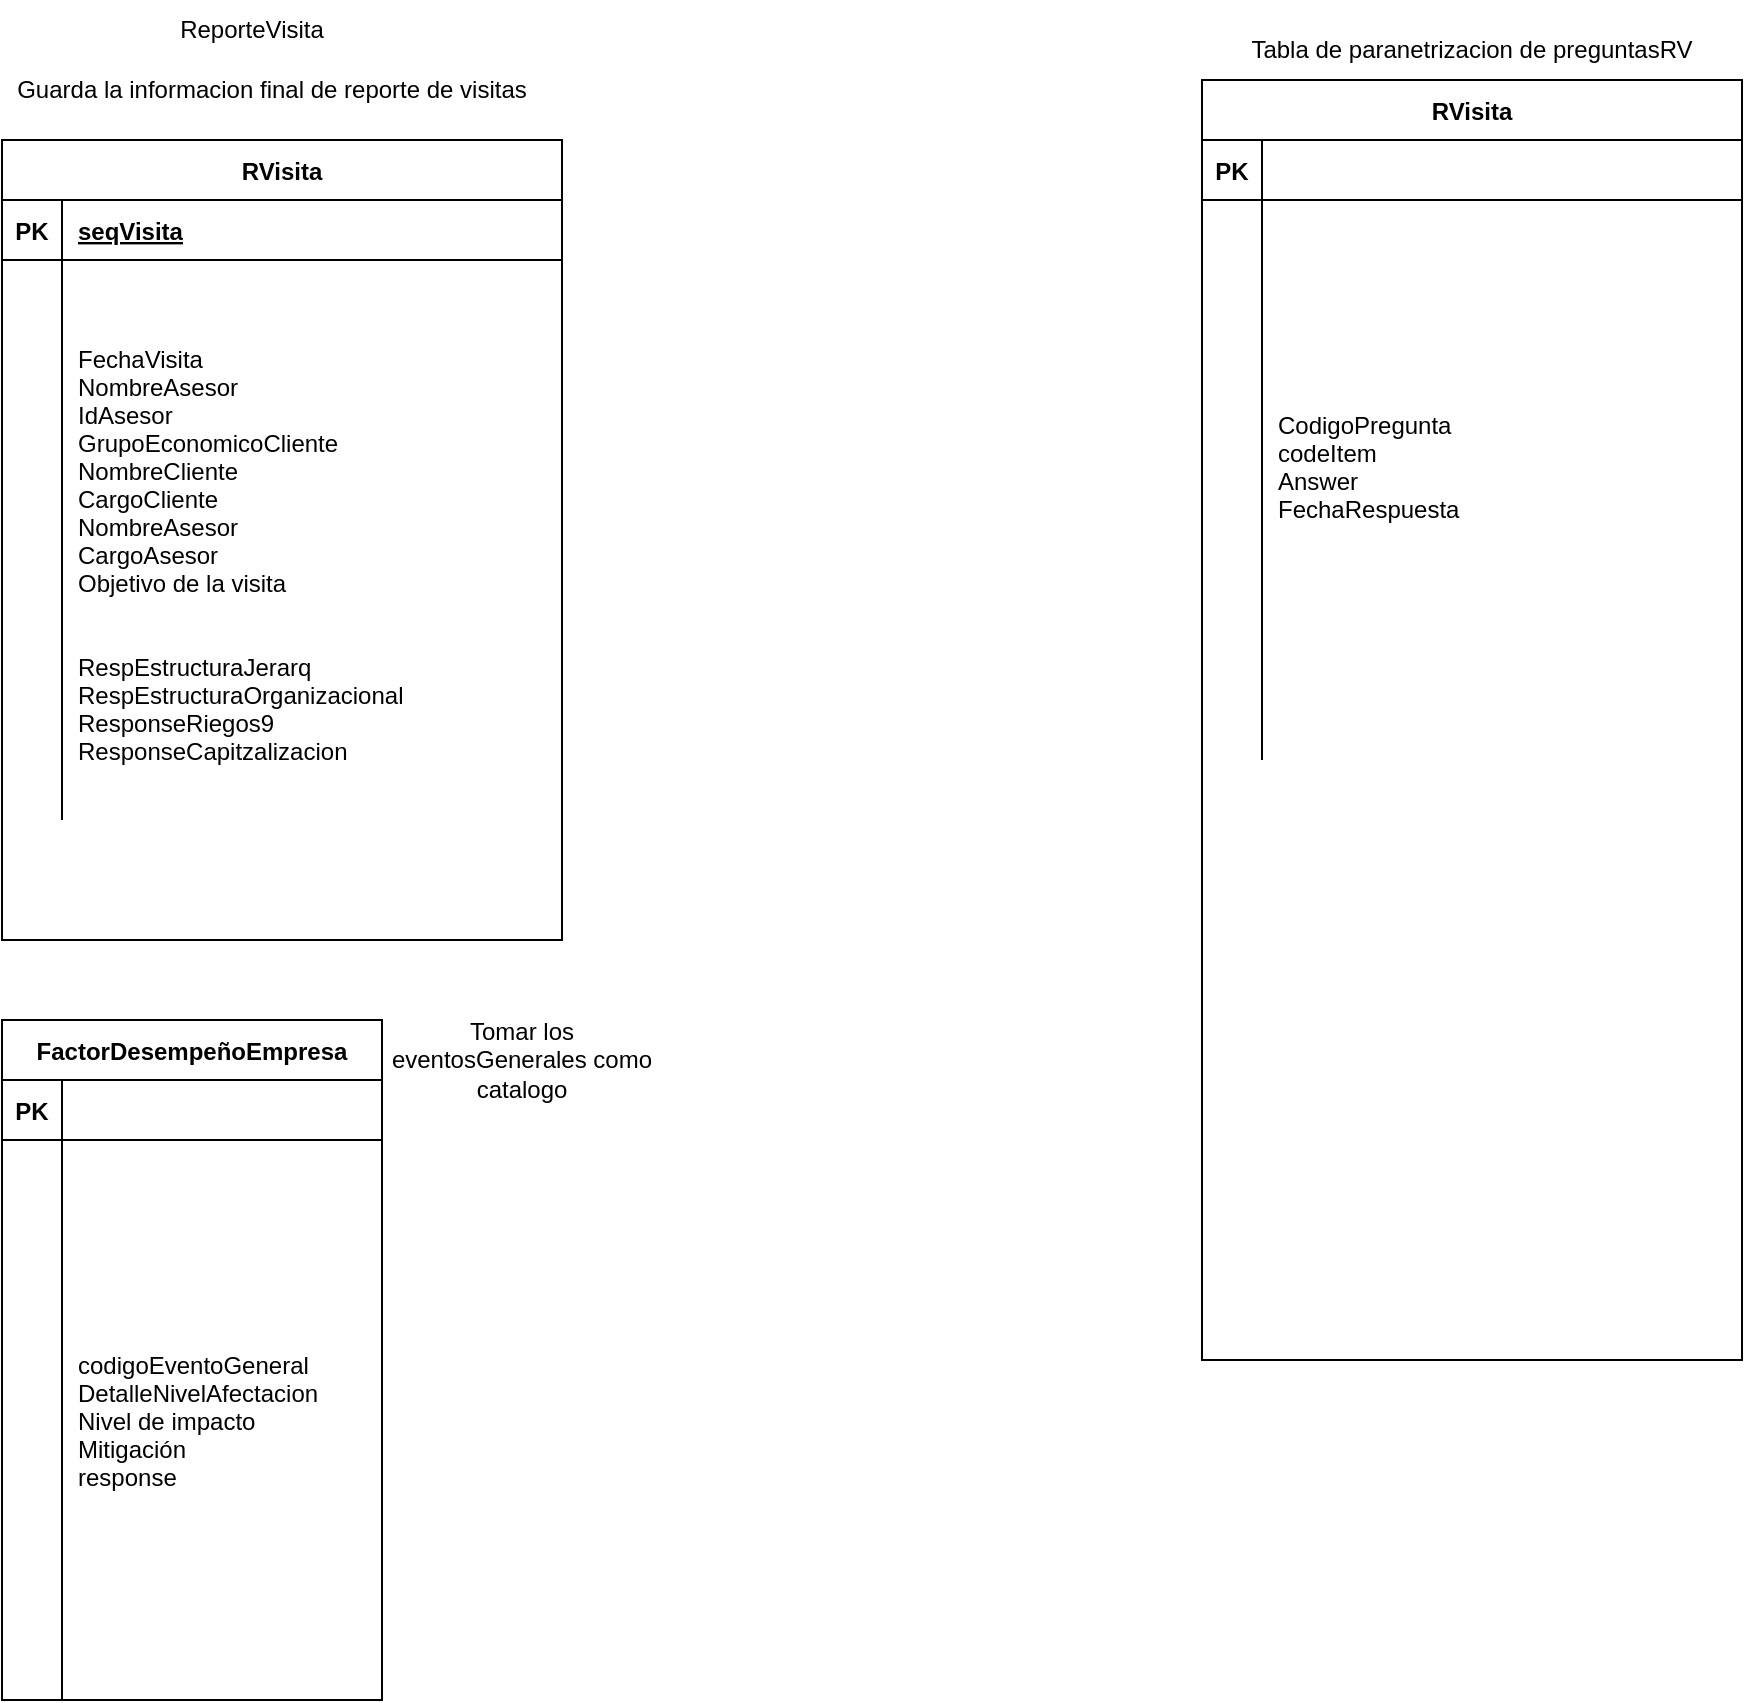 <mxfile version="24.7.14">
  <diagram id="R2lEEEUBdFMjLlhIrx00" name="Page-1">
    <mxGraphModel dx="1674" dy="746" grid="1" gridSize="10" guides="1" tooltips="1" connect="1" arrows="1" fold="1" page="1" pageScale="1" pageWidth="850" pageHeight="1100" math="0" shadow="0" extFonts="Permanent Marker^https://fonts.googleapis.com/css?family=Permanent+Marker">
      <root>
        <mxCell id="0" />
        <mxCell id="1" parent="0" />
        <mxCell id="C-vyLk0tnHw3VtMMgP7b-23" value="RVisita" style="shape=table;startSize=30;container=1;collapsible=1;childLayout=tableLayout;fixedRows=1;rowLines=0;fontStyle=1;align=center;resizeLast=1;" parent="1" vertex="1">
          <mxGeometry x="120" y="120" width="280" height="400" as="geometry" />
        </mxCell>
        <mxCell id="C-vyLk0tnHw3VtMMgP7b-24" value="" style="shape=partialRectangle;collapsible=0;dropTarget=0;pointerEvents=0;fillColor=none;points=[[0,0.5],[1,0.5]];portConstraint=eastwest;top=0;left=0;right=0;bottom=1;" parent="C-vyLk0tnHw3VtMMgP7b-23" vertex="1">
          <mxGeometry y="30" width="280" height="30" as="geometry" />
        </mxCell>
        <mxCell id="C-vyLk0tnHw3VtMMgP7b-25" value="PK" style="shape=partialRectangle;overflow=hidden;connectable=0;fillColor=none;top=0;left=0;bottom=0;right=0;fontStyle=1;" parent="C-vyLk0tnHw3VtMMgP7b-24" vertex="1">
          <mxGeometry width="30" height="30" as="geometry">
            <mxRectangle width="30" height="30" as="alternateBounds" />
          </mxGeometry>
        </mxCell>
        <mxCell id="C-vyLk0tnHw3VtMMgP7b-26" value="seqVisita" style="shape=partialRectangle;overflow=hidden;connectable=0;fillColor=none;top=0;left=0;bottom=0;right=0;align=left;spacingLeft=6;fontStyle=5;" parent="C-vyLk0tnHw3VtMMgP7b-24" vertex="1">
          <mxGeometry x="30" width="250" height="30" as="geometry">
            <mxRectangle width="250" height="30" as="alternateBounds" />
          </mxGeometry>
        </mxCell>
        <mxCell id="C-vyLk0tnHw3VtMMgP7b-27" value="" style="shape=partialRectangle;collapsible=0;dropTarget=0;pointerEvents=0;fillColor=none;points=[[0,0.5],[1,0.5]];portConstraint=eastwest;top=0;left=0;right=0;bottom=0;" parent="C-vyLk0tnHw3VtMMgP7b-23" vertex="1">
          <mxGeometry y="60" width="280" height="280" as="geometry" />
        </mxCell>
        <mxCell id="C-vyLk0tnHw3VtMMgP7b-28" value="" style="shape=partialRectangle;overflow=hidden;connectable=0;fillColor=none;top=0;left=0;bottom=0;right=0;" parent="C-vyLk0tnHw3VtMMgP7b-27" vertex="1">
          <mxGeometry width="30" height="280" as="geometry">
            <mxRectangle width="30" height="280" as="alternateBounds" />
          </mxGeometry>
        </mxCell>
        <mxCell id="C-vyLk0tnHw3VtMMgP7b-29" value="&#xa;FechaVisita&#xa;NombreAsesor&#xa;IdAsesor&#xa;GrupoEconomicoCliente&#xa;NombreCliente&#xa;CargoCliente&#xa;NombreAsesor&#xa;CargoAsesor&#xa;Objetivo de la visita&#xa;&#xa;&#xa;RespEstructuraJerarq&#xa;RespEstructuraOrganizacional&#xa;ResponseRiegos9&#xa;ResponseCapitzalizacion" style="shape=partialRectangle;overflow=hidden;connectable=0;fillColor=none;top=0;left=0;bottom=0;right=0;align=left;spacingLeft=6;" parent="C-vyLk0tnHw3VtMMgP7b-27" vertex="1">
          <mxGeometry x="30" width="250" height="280" as="geometry">
            <mxRectangle width="250" height="280" as="alternateBounds" />
          </mxGeometry>
        </mxCell>
        <mxCell id="I_L2ezMRSilpZz4wOVfO-1" value="ReporteVisita" style="text;html=1;align=center;verticalAlign=middle;whiteSpace=wrap;rounded=0;" parent="1" vertex="1">
          <mxGeometry x="215" y="50" width="60" height="30" as="geometry" />
        </mxCell>
        <mxCell id="I_L2ezMRSilpZz4wOVfO-3" value="Guarda la informacion final de reporte de visitas" style="text;html=1;align=center;verticalAlign=middle;whiteSpace=wrap;rounded=0;" parent="1" vertex="1">
          <mxGeometry x="120" y="80" width="270" height="30" as="geometry" />
        </mxCell>
        <mxCell id="I_L2ezMRSilpZz4wOVfO-11" value="Tabla de paranetrizacion de preguntasRV" style="text;html=1;align=center;verticalAlign=middle;whiteSpace=wrap;rounded=0;" parent="1" vertex="1">
          <mxGeometry x="720" y="60" width="270" height="30" as="geometry" />
        </mxCell>
        <mxCell id="I_L2ezMRSilpZz4wOVfO-12" value="RVisita" style="shape=table;startSize=30;container=1;collapsible=1;childLayout=tableLayout;fixedRows=1;rowLines=0;fontStyle=1;align=center;resizeLast=1;" parent="1" vertex="1">
          <mxGeometry x="720" y="90" width="270" height="640" as="geometry" />
        </mxCell>
        <mxCell id="I_L2ezMRSilpZz4wOVfO-13" value="" style="shape=partialRectangle;collapsible=0;dropTarget=0;pointerEvents=0;fillColor=none;points=[[0,0.5],[1,0.5]];portConstraint=eastwest;top=0;left=0;right=0;bottom=1;" parent="I_L2ezMRSilpZz4wOVfO-12" vertex="1">
          <mxGeometry y="30" width="270" height="30" as="geometry" />
        </mxCell>
        <mxCell id="I_L2ezMRSilpZz4wOVfO-14" value="PK" style="shape=partialRectangle;overflow=hidden;connectable=0;fillColor=none;top=0;left=0;bottom=0;right=0;fontStyle=1;" parent="I_L2ezMRSilpZz4wOVfO-13" vertex="1">
          <mxGeometry width="30" height="30" as="geometry">
            <mxRectangle width="30" height="30" as="alternateBounds" />
          </mxGeometry>
        </mxCell>
        <mxCell id="I_L2ezMRSilpZz4wOVfO-15" value="" style="shape=partialRectangle;overflow=hidden;connectable=0;fillColor=none;top=0;left=0;bottom=0;right=0;align=left;spacingLeft=6;fontStyle=5;" parent="I_L2ezMRSilpZz4wOVfO-13" vertex="1">
          <mxGeometry x="30" width="240" height="30" as="geometry">
            <mxRectangle width="240" height="30" as="alternateBounds" />
          </mxGeometry>
        </mxCell>
        <mxCell id="I_L2ezMRSilpZz4wOVfO-16" value="" style="shape=partialRectangle;collapsible=0;dropTarget=0;pointerEvents=0;fillColor=none;points=[[0,0.5],[1,0.5]];portConstraint=eastwest;top=0;left=0;right=0;bottom=0;" parent="I_L2ezMRSilpZz4wOVfO-12" vertex="1">
          <mxGeometry y="60" width="270" height="280" as="geometry" />
        </mxCell>
        <mxCell id="I_L2ezMRSilpZz4wOVfO-17" value="" style="shape=partialRectangle;overflow=hidden;connectable=0;fillColor=none;top=0;left=0;bottom=0;right=0;" parent="I_L2ezMRSilpZz4wOVfO-16" vertex="1">
          <mxGeometry width="30" height="280" as="geometry">
            <mxRectangle width="30" height="280" as="alternateBounds" />
          </mxGeometry>
        </mxCell>
        <mxCell id="I_L2ezMRSilpZz4wOVfO-18" value="CodigoPregunta&#xa;codeItem&#xa;Answer&#xa;FechaRespuesta&#xa;" style="shape=partialRectangle;overflow=hidden;connectable=0;fillColor=none;top=0;left=0;bottom=0;right=0;align=left;spacingLeft=6;" parent="I_L2ezMRSilpZz4wOVfO-16" vertex="1">
          <mxGeometry x="30" width="240" height="280" as="geometry">
            <mxRectangle width="240" height="280" as="alternateBounds" />
          </mxGeometry>
        </mxCell>
        <mxCell id="I_L2ezMRSilpZz4wOVfO-19" value="FactorDesempeñoEmpresa" style="shape=table;startSize=30;container=1;collapsible=1;childLayout=tableLayout;fixedRows=1;rowLines=0;fontStyle=1;align=center;resizeLast=1;" parent="1" vertex="1">
          <mxGeometry x="120" y="560" width="190" height="340" as="geometry" />
        </mxCell>
        <mxCell id="I_L2ezMRSilpZz4wOVfO-20" value="" style="shape=partialRectangle;collapsible=0;dropTarget=0;pointerEvents=0;fillColor=none;points=[[0,0.5],[1,0.5]];portConstraint=eastwest;top=0;left=0;right=0;bottom=1;" parent="I_L2ezMRSilpZz4wOVfO-19" vertex="1">
          <mxGeometry y="30" width="190" height="30" as="geometry" />
        </mxCell>
        <mxCell id="I_L2ezMRSilpZz4wOVfO-21" value="PK" style="shape=partialRectangle;overflow=hidden;connectable=0;fillColor=none;top=0;left=0;bottom=0;right=0;fontStyle=1;" parent="I_L2ezMRSilpZz4wOVfO-20" vertex="1">
          <mxGeometry width="30" height="30" as="geometry">
            <mxRectangle width="30" height="30" as="alternateBounds" />
          </mxGeometry>
        </mxCell>
        <mxCell id="I_L2ezMRSilpZz4wOVfO-22" value="" style="shape=partialRectangle;overflow=hidden;connectable=0;fillColor=none;top=0;left=0;bottom=0;right=0;align=left;spacingLeft=6;fontStyle=5;" parent="I_L2ezMRSilpZz4wOVfO-20" vertex="1">
          <mxGeometry x="30" width="160" height="30" as="geometry">
            <mxRectangle width="160" height="30" as="alternateBounds" />
          </mxGeometry>
        </mxCell>
        <mxCell id="I_L2ezMRSilpZz4wOVfO-23" value="" style="shape=partialRectangle;collapsible=0;dropTarget=0;pointerEvents=0;fillColor=none;points=[[0,0.5],[1,0.5]];portConstraint=eastwest;top=0;left=0;right=0;bottom=0;" parent="I_L2ezMRSilpZz4wOVfO-19" vertex="1">
          <mxGeometry y="60" width="190" height="280" as="geometry" />
        </mxCell>
        <mxCell id="I_L2ezMRSilpZz4wOVfO-24" value="" style="shape=partialRectangle;overflow=hidden;connectable=0;fillColor=none;top=0;left=0;bottom=0;right=0;" parent="I_L2ezMRSilpZz4wOVfO-23" vertex="1">
          <mxGeometry width="30" height="280" as="geometry">
            <mxRectangle width="30" height="280" as="alternateBounds" />
          </mxGeometry>
        </mxCell>
        <mxCell id="I_L2ezMRSilpZz4wOVfO-25" value="codigoEventoGeneral&#xa;DetalleNivelAfectacion&#xa;Nivel de impacto&#xa;Mitigación&#xa;response" style="shape=partialRectangle;overflow=hidden;connectable=0;fillColor=none;top=0;left=0;bottom=0;right=0;align=left;spacingLeft=6;" parent="I_L2ezMRSilpZz4wOVfO-23" vertex="1">
          <mxGeometry x="30" width="160" height="280" as="geometry">
            <mxRectangle width="160" height="280" as="alternateBounds" />
          </mxGeometry>
        </mxCell>
        <mxCell id="I_L2ezMRSilpZz4wOVfO-26" value="Tomar los eventosGenerales como catalogo" style="text;html=1;align=center;verticalAlign=middle;whiteSpace=wrap;rounded=0;" parent="1" vertex="1">
          <mxGeometry x="310" y="560" width="140" height="40" as="geometry" />
        </mxCell>
      </root>
    </mxGraphModel>
  </diagram>
</mxfile>
